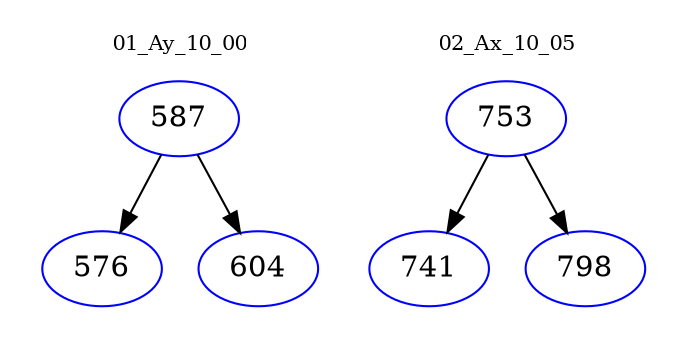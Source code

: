 digraph{
subgraph cluster_0 {
color = white
label = "01_Ay_10_00";
fontsize=10;
T0_587 [label="587", color="blue"]
T0_587 -> T0_576 [color="black"]
T0_576 [label="576", color="blue"]
T0_587 -> T0_604 [color="black"]
T0_604 [label="604", color="blue"]
}
subgraph cluster_1 {
color = white
label = "02_Ax_10_05";
fontsize=10;
T1_753 [label="753", color="blue"]
T1_753 -> T1_741 [color="black"]
T1_741 [label="741", color="blue"]
T1_753 -> T1_798 [color="black"]
T1_798 [label="798", color="blue"]
}
}
